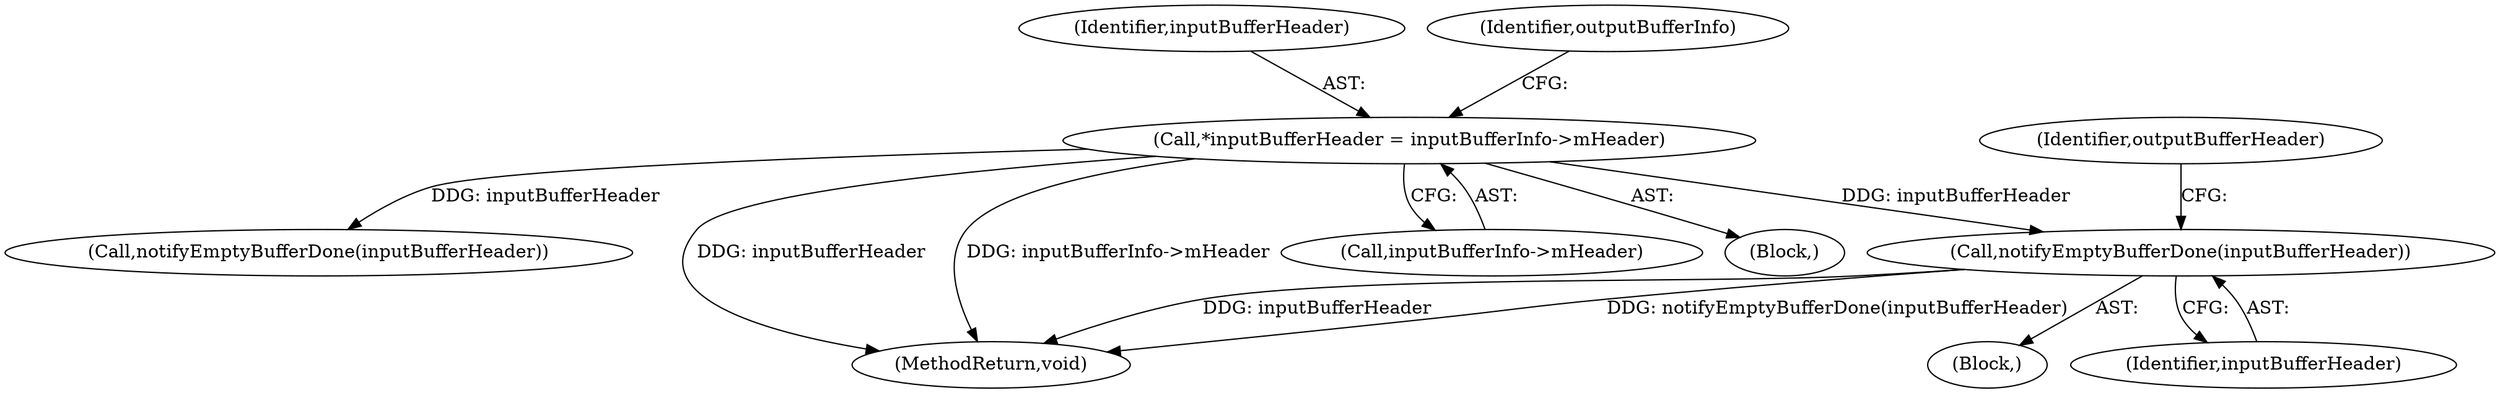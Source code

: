 digraph "0_Android_7fd96ebfc4c9da496c59d7c45e1f62be178e626d@pointer" {
"1000192" [label="(Call,notifyEmptyBufferDone(inputBufferHeader))"];
"1000156" [label="(Call,*inputBufferHeader = inputBufferInfo->mHeader)"];
"1000193" [label="(Identifier,inputBufferHeader)"];
"1000192" [label="(Call,notifyEmptyBufferDone(inputBufferHeader))"];
"1000558" [label="(Call,notifyEmptyBufferDone(inputBufferHeader))"];
"1000157" [label="(Identifier,inputBufferHeader)"];
"1000560" [label="(MethodReturn,void)"];
"1000156" [label="(Call,*inputBufferHeader = inputBufferInfo->mHeader)"];
"1000196" [label="(Identifier,outputBufferHeader)"];
"1000184" [label="(Block,)"];
"1000158" [label="(Call,inputBufferInfo->mHeader)"];
"1000149" [label="(Block,)"];
"1000163" [label="(Identifier,outputBufferInfo)"];
"1000192" -> "1000184"  [label="AST: "];
"1000192" -> "1000193"  [label="CFG: "];
"1000193" -> "1000192"  [label="AST: "];
"1000196" -> "1000192"  [label="CFG: "];
"1000192" -> "1000560"  [label="DDG: inputBufferHeader"];
"1000192" -> "1000560"  [label="DDG: notifyEmptyBufferDone(inputBufferHeader)"];
"1000156" -> "1000192"  [label="DDG: inputBufferHeader"];
"1000156" -> "1000149"  [label="AST: "];
"1000156" -> "1000158"  [label="CFG: "];
"1000157" -> "1000156"  [label="AST: "];
"1000158" -> "1000156"  [label="AST: "];
"1000163" -> "1000156"  [label="CFG: "];
"1000156" -> "1000560"  [label="DDG: inputBufferHeader"];
"1000156" -> "1000560"  [label="DDG: inputBufferInfo->mHeader"];
"1000156" -> "1000558"  [label="DDG: inputBufferHeader"];
}
